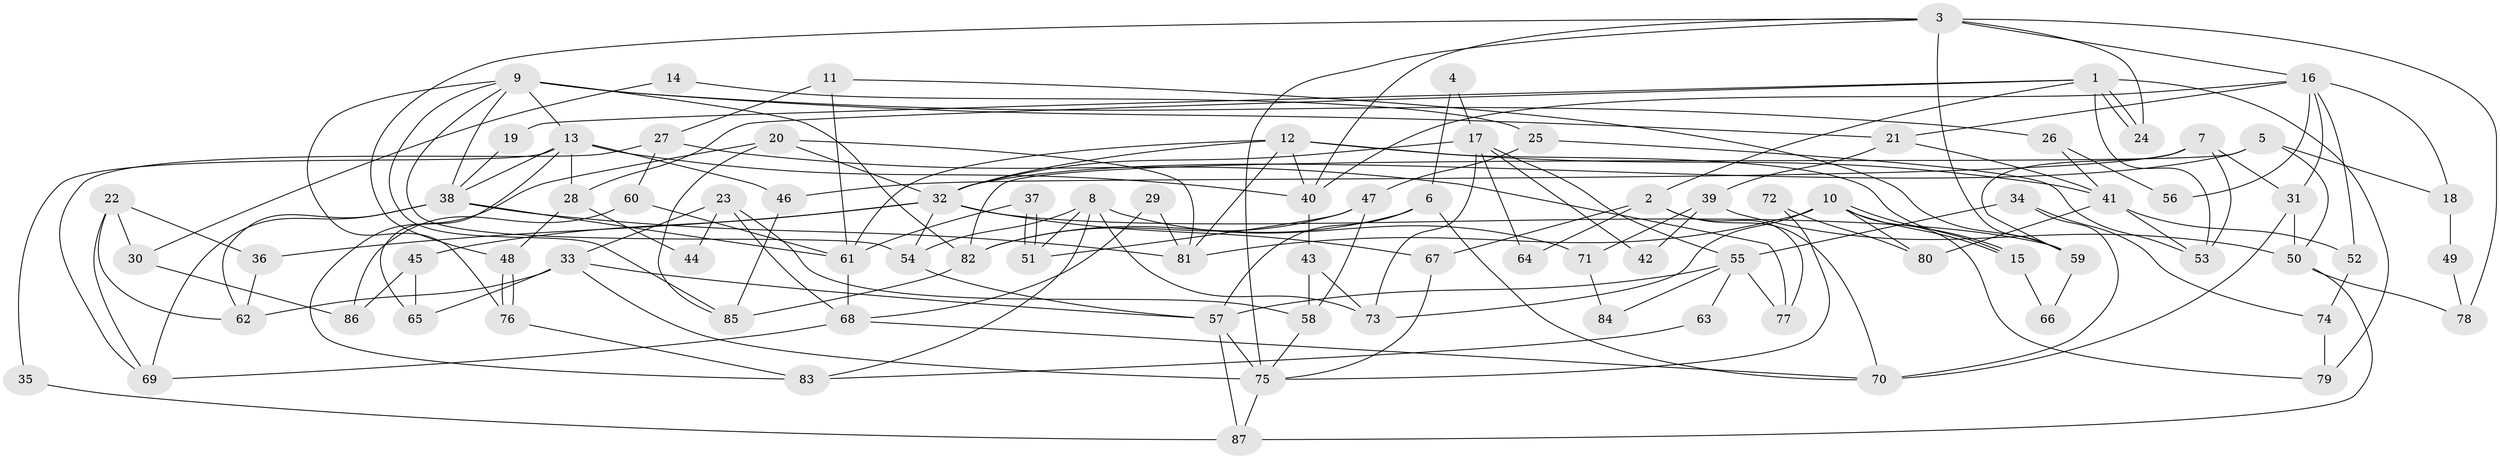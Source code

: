 // coarse degree distribution, {8: 0.07547169811320754, 5: 0.11320754716981132, 7: 0.09433962264150944, 4: 0.1509433962264151, 13: 0.018867924528301886, 6: 0.11320754716981132, 3: 0.24528301886792453, 2: 0.1320754716981132, 9: 0.018867924528301886, 12: 0.018867924528301886, 10: 0.018867924528301886}
// Generated by graph-tools (version 1.1) at 2025/50/03/04/25 22:50:58]
// undirected, 87 vertices, 174 edges
graph export_dot {
  node [color=gray90,style=filled];
  1;
  2;
  3;
  4;
  5;
  6;
  7;
  8;
  9;
  10;
  11;
  12;
  13;
  14;
  15;
  16;
  17;
  18;
  19;
  20;
  21;
  22;
  23;
  24;
  25;
  26;
  27;
  28;
  29;
  30;
  31;
  32;
  33;
  34;
  35;
  36;
  37;
  38;
  39;
  40;
  41;
  42;
  43;
  44;
  45;
  46;
  47;
  48;
  49;
  50;
  51;
  52;
  53;
  54;
  55;
  56;
  57;
  58;
  59;
  60;
  61;
  62;
  63;
  64;
  65;
  66;
  67;
  68;
  69;
  70;
  71;
  72;
  73;
  74;
  75;
  76;
  77;
  78;
  79;
  80;
  81;
  82;
  83;
  84;
  85;
  86;
  87;
  1 -- 2;
  1 -- 24;
  1 -- 24;
  1 -- 19;
  1 -- 28;
  1 -- 53;
  1 -- 79;
  2 -- 70;
  2 -- 77;
  2 -- 64;
  2 -- 67;
  3 -- 48;
  3 -- 59;
  3 -- 16;
  3 -- 24;
  3 -- 40;
  3 -- 75;
  3 -- 78;
  4 -- 6;
  4 -- 17;
  5 -- 32;
  5 -- 50;
  5 -- 18;
  5 -- 82;
  6 -- 82;
  6 -- 57;
  6 -- 70;
  7 -- 46;
  7 -- 53;
  7 -- 31;
  7 -- 59;
  8 -- 83;
  8 -- 54;
  8 -- 51;
  8 -- 71;
  8 -- 73;
  9 -- 82;
  9 -- 38;
  9 -- 13;
  9 -- 21;
  9 -- 26;
  9 -- 54;
  9 -- 76;
  9 -- 85;
  10 -- 15;
  10 -- 15;
  10 -- 73;
  10 -- 79;
  10 -- 80;
  10 -- 81;
  11 -- 59;
  11 -- 61;
  11 -- 27;
  12 -- 41;
  12 -- 40;
  12 -- 15;
  12 -- 32;
  12 -- 61;
  12 -- 81;
  13 -- 40;
  13 -- 28;
  13 -- 35;
  13 -- 38;
  13 -- 46;
  13 -- 65;
  14 -- 25;
  14 -- 30;
  15 -- 66;
  16 -- 31;
  16 -- 18;
  16 -- 21;
  16 -- 40;
  16 -- 52;
  16 -- 56;
  17 -- 73;
  17 -- 32;
  17 -- 42;
  17 -- 55;
  17 -- 64;
  18 -- 49;
  19 -- 38;
  20 -- 32;
  20 -- 81;
  20 -- 83;
  20 -- 85;
  21 -- 39;
  21 -- 41;
  22 -- 62;
  22 -- 36;
  22 -- 30;
  22 -- 69;
  23 -- 68;
  23 -- 58;
  23 -- 33;
  23 -- 44;
  25 -- 53;
  25 -- 47;
  26 -- 41;
  26 -- 56;
  27 -- 69;
  27 -- 60;
  27 -- 77;
  28 -- 44;
  28 -- 48;
  29 -- 81;
  29 -- 68;
  30 -- 86;
  31 -- 70;
  31 -- 50;
  32 -- 67;
  32 -- 36;
  32 -- 45;
  32 -- 54;
  32 -- 59;
  33 -- 75;
  33 -- 57;
  33 -- 62;
  33 -- 65;
  34 -- 55;
  34 -- 70;
  34 -- 74;
  35 -- 87;
  36 -- 62;
  37 -- 51;
  37 -- 51;
  37 -- 61;
  38 -- 81;
  38 -- 61;
  38 -- 62;
  38 -- 69;
  39 -- 50;
  39 -- 42;
  39 -- 71;
  40 -- 43;
  41 -- 52;
  41 -- 53;
  41 -- 80;
  43 -- 58;
  43 -- 73;
  45 -- 65;
  45 -- 86;
  46 -- 85;
  47 -- 82;
  47 -- 51;
  47 -- 58;
  48 -- 76;
  48 -- 76;
  49 -- 78;
  50 -- 87;
  50 -- 78;
  52 -- 74;
  54 -- 57;
  55 -- 57;
  55 -- 63;
  55 -- 77;
  55 -- 84;
  57 -- 75;
  57 -- 87;
  58 -- 75;
  59 -- 66;
  60 -- 61;
  60 -- 86;
  61 -- 68;
  63 -- 83;
  67 -- 75;
  68 -- 69;
  68 -- 70;
  71 -- 84;
  72 -- 75;
  72 -- 80;
  74 -- 79;
  75 -- 87;
  76 -- 83;
  82 -- 85;
}
